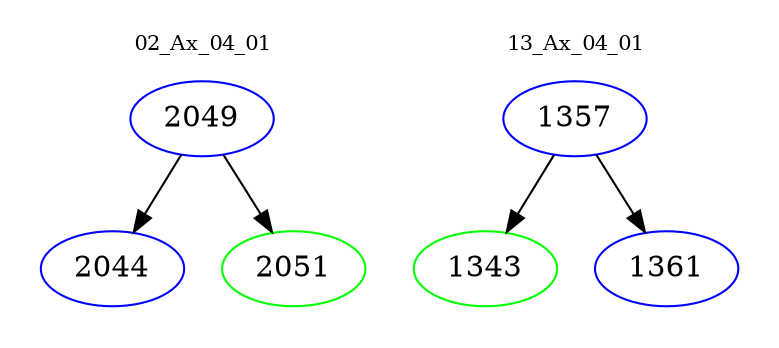 digraph{
subgraph cluster_0 {
color = white
label = "02_Ax_04_01";
fontsize=10;
T0_2049 [label="2049", color="blue"]
T0_2049 -> T0_2044 [color="black"]
T0_2044 [label="2044", color="blue"]
T0_2049 -> T0_2051 [color="black"]
T0_2051 [label="2051", color="green"]
}
subgraph cluster_1 {
color = white
label = "13_Ax_04_01";
fontsize=10;
T1_1357 [label="1357", color="blue"]
T1_1357 -> T1_1343 [color="black"]
T1_1343 [label="1343", color="green"]
T1_1357 -> T1_1361 [color="black"]
T1_1361 [label="1361", color="blue"]
}
}
